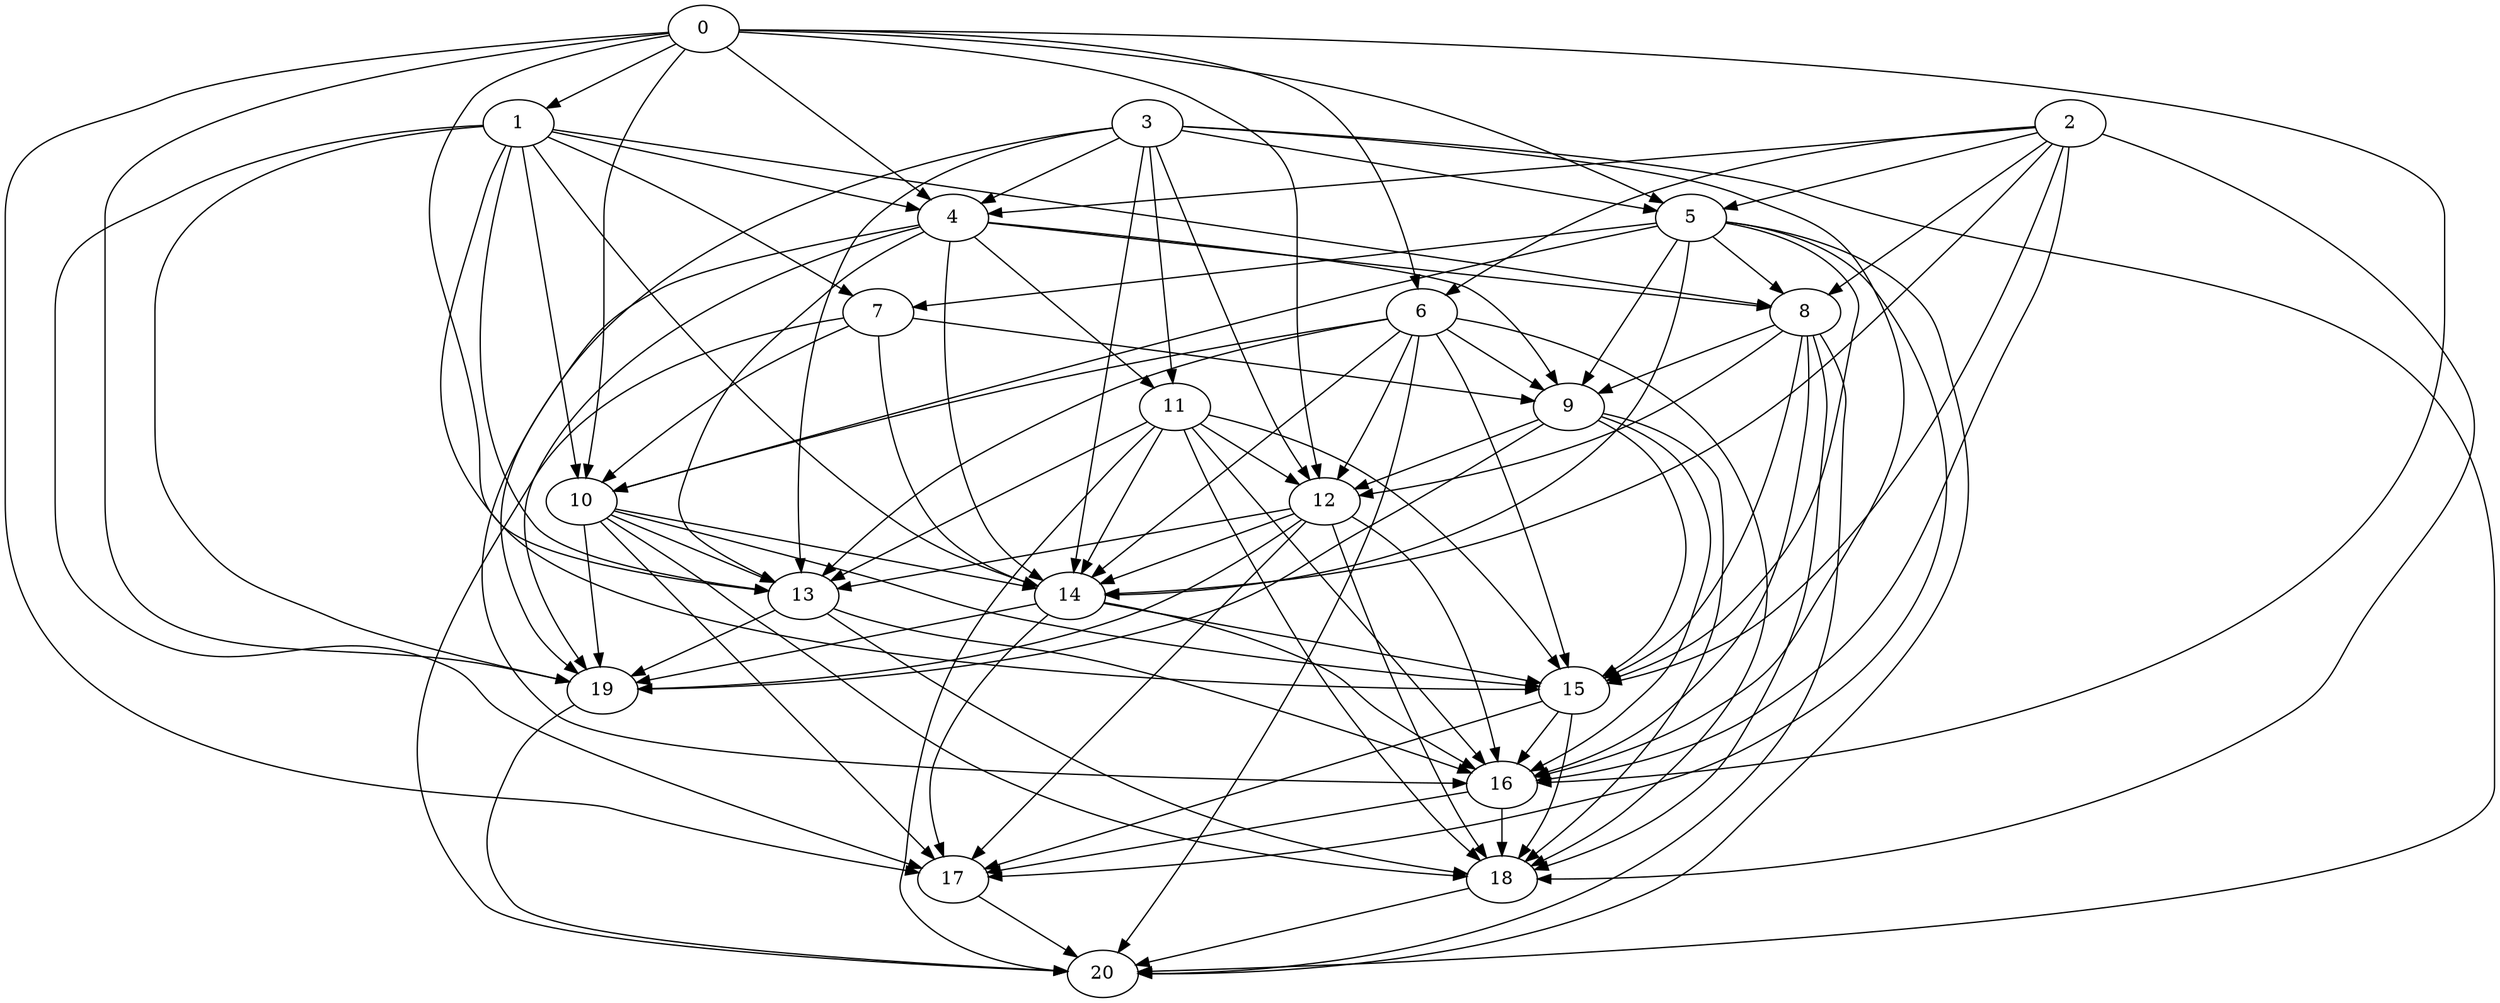 digraph "Random_Nodes_21_Density_5.14_CCR_0.10_WeightType_Random_GB_Homogeneous-16" {
0 [Weight=548];
1 [Weight=329];
2 [Weight=274];
3 [Weight=110];
4 [Weight=384];
5 [Weight=164];
7 [Weight=493];
11 [Weight=493];
8 [Weight=219];
6 [Weight=164];
9 [Weight=164];
10 [Weight=329];
12 [Weight=164];
14 [Weight=548];
15 [Weight=384];
13 [Weight=164];
16 [Weight=329];
18 [Weight=548];
17 [Weight=493];
19 [Weight=438];
20 [Weight=110];
5 -> 10 [Weight=8];
5 -> 20 [Weight=10];
19 -> 20 [Weight=8];
8 -> 16 [Weight=9];
5 -> 17 [Weight=5];
10 -> 19 [Weight=7];
4 -> 19 [Weight=9];
17 -> 20 [Weight=9];
3 -> 14 [Weight=6];
12 -> 17 [Weight=5];
6 -> 12 [Weight=10];
14 -> 15 [Weight=7];
5 -> 8 [Weight=10];
4 -> 13 [Weight=4];
1 -> 17 [Weight=4];
16 -> 17 [Weight=8];
14 -> 16 [Weight=7];
2 -> 5 [Weight=10];
8 -> 15 [Weight=5];
4 -> 9 [Weight=3];
4 -> 14 [Weight=3];
6 -> 10 [Weight=2];
1 -> 19 [Weight=4];
7 -> 10 [Weight=3];
0 -> 16 [Weight=6];
3 -> 13 [Weight=3];
1 -> 14 [Weight=9];
7 -> 14 [Weight=4];
11 -> 13 [Weight=3];
4 -> 11 [Weight=7];
3 -> 5 [Weight=2];
6 -> 9 [Weight=5];
7 -> 20 [Weight=8];
4 -> 16 [Weight=8];
7 -> 9 [Weight=6];
16 -> 18 [Weight=9];
12 -> 19 [Weight=5];
11 -> 16 [Weight=4];
9 -> 18 [Weight=7];
10 -> 13 [Weight=6];
2 -> 8 [Weight=2];
9 -> 12 [Weight=4];
1 -> 7 [Weight=9];
5 -> 14 [Weight=10];
12 -> 14 [Weight=9];
18 -> 20 [Weight=10];
2 -> 6 [Weight=4];
3 -> 16 [Weight=3];
0 -> 13 [Weight=7];
1 -> 10 [Weight=6];
12 -> 18 [Weight=10];
0 -> 5 [Weight=9];
3 -> 11 [Weight=3];
15 -> 18 [Weight=3];
0 -> 1 [Weight=10];
1 -> 4 [Weight=9];
11 -> 15 [Weight=8];
3 -> 4 [Weight=2];
5 -> 9 [Weight=8];
14 -> 19 [Weight=5];
11 -> 12 [Weight=10];
3 -> 19 [Weight=10];
13 -> 19 [Weight=7];
8 -> 20 [Weight=10];
2 -> 4 [Weight=6];
0 -> 4 [Weight=9];
12 -> 16 [Weight=5];
0 -> 19 [Weight=9];
2 -> 14 [Weight=9];
15 -> 17 [Weight=9];
1 -> 15 [Weight=3];
13 -> 16 [Weight=4];
3 -> 20 [Weight=3];
11 -> 18 [Weight=7];
11 -> 20 [Weight=3];
6 -> 14 [Weight=3];
10 -> 15 [Weight=3];
6 -> 15 [Weight=4];
5 -> 7 [Weight=8];
1 -> 13 [Weight=8];
15 -> 16 [Weight=5];
0 -> 12 [Weight=6];
10 -> 14 [Weight=2];
6 -> 13 [Weight=10];
3 -> 12 [Weight=8];
5 -> 15 [Weight=2];
0 -> 17 [Weight=6];
0 -> 10 [Weight=9];
12 -> 13 [Weight=9];
9 -> 16 [Weight=4];
1 -> 8 [Weight=9];
4 -> 8 [Weight=6];
13 -> 18 [Weight=2];
6 -> 18 [Weight=5];
8 -> 18 [Weight=10];
11 -> 14 [Weight=6];
2 -> 16 [Weight=8];
2 -> 15 [Weight=10];
8 -> 9 [Weight=7];
9 -> 15 [Weight=6];
0 -> 6 [Weight=5];
6 -> 20 [Weight=9];
2 -> 18 [Weight=4];
8 -> 12 [Weight=5];
10 -> 18 [Weight=2];
14 -> 17 [Weight=7];
9 -> 19 [Weight=9];
10 -> 17 [Weight=5];
}
